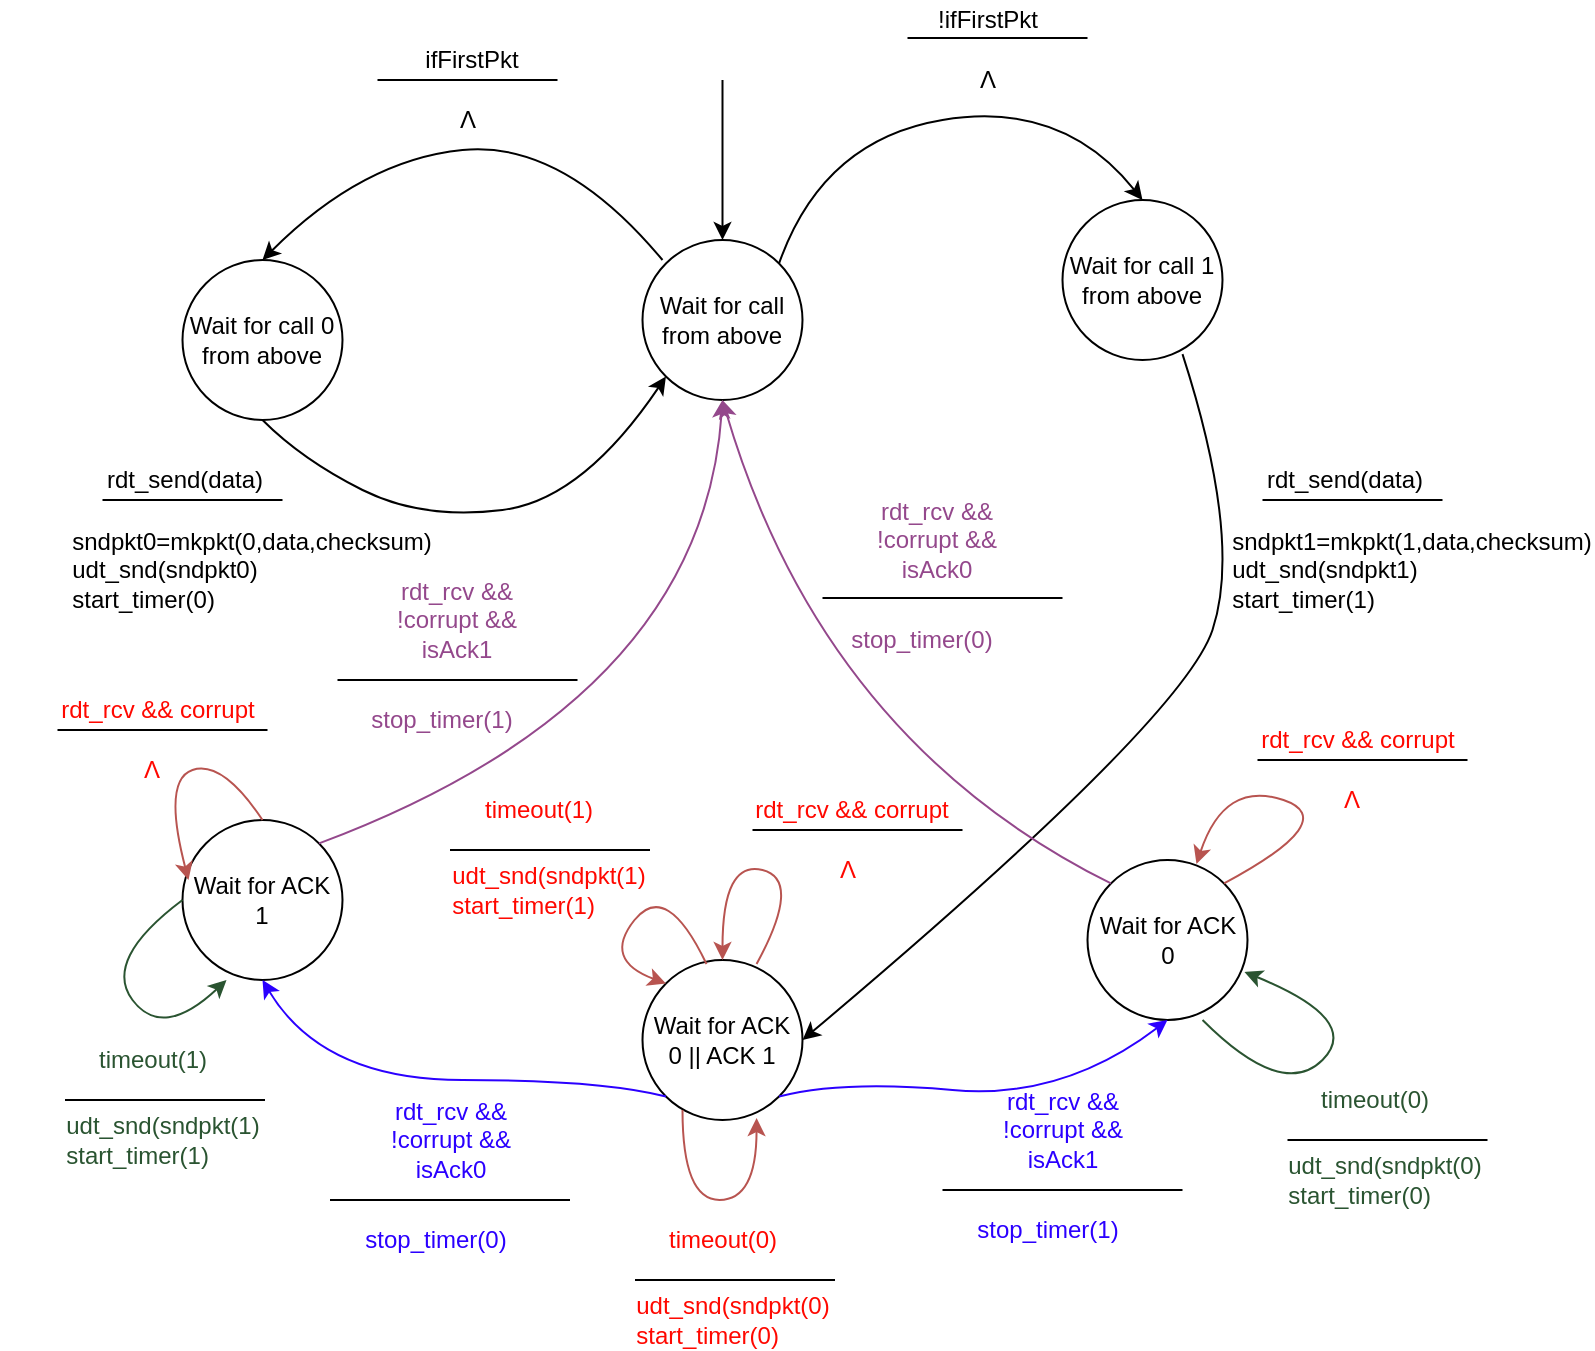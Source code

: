 <mxfile version="15.1.0" type="github"><diagram id="uXOF6nBg-mbK8GbF4_Hz" name="Page-1"><mxGraphModel dx="4642" dy="1092" grid="1" gridSize="10" guides="1" tooltips="1" connect="1" arrows="1" fold="1" page="1" pageScale="1" pageWidth="850" pageHeight="1100" math="0" shadow="0"><root><mxCell id="0"/><mxCell id="1" parent="0"/><mxCell id="ml3mKGDN7hEroRxt1L2k-175" value="Wait for call 0 from above" style="ellipse;whiteSpace=wrap;html=1;aspect=fixed;" vertex="1" parent="1"><mxGeometry x="-768.75" y="390" width="80" height="80" as="geometry"/></mxCell><mxCell id="ml3mKGDN7hEroRxt1L2k-176" value="Wait for call 1 from above" style="ellipse;whiteSpace=wrap;html=1;aspect=fixed;" vertex="1" parent="1"><mxGeometry x="-328.75" y="360" width="80" height="80" as="geometry"/></mxCell><mxCell id="ml3mKGDN7hEroRxt1L2k-177" value="Wait for call from above" style="ellipse;whiteSpace=wrap;html=1;aspect=fixed;" vertex="1" parent="1"><mxGeometry x="-538.75" y="380" width="80" height="80" as="geometry"/></mxCell><mxCell id="ml3mKGDN7hEroRxt1L2k-178" value="" style="endArrow=classic;html=1;entryX=0.5;entryY=0;entryDx=0;entryDy=0;" edge="1" parent="1" target="ml3mKGDN7hEroRxt1L2k-177"><mxGeometry width="50" height="50" relative="1" as="geometry"><mxPoint x="-498.75" y="300" as="sourcePoint"/><mxPoint x="-747.03" y="390" as="targetPoint"/></mxGeometry></mxCell><mxCell id="ml3mKGDN7hEroRxt1L2k-180" value="" style="curved=1;endArrow=classic;html=1;exitX=1;exitY=0;exitDx=0;exitDy=0;entryX=0.5;entryY=0;entryDx=0;entryDy=0;" edge="1" parent="1" source="ml3mKGDN7hEroRxt1L2k-177" target="ml3mKGDN7hEroRxt1L2k-176"><mxGeometry width="50" height="50" relative="1" as="geometry"><mxPoint x="-448.75" y="780" as="sourcePoint"/><mxPoint x="-398.75" y="730" as="targetPoint"/><Array as="points"><mxPoint x="-448.75" y="330"/><mxPoint x="-328.75" y="310"/></Array></mxGeometry></mxCell><mxCell id="ml3mKGDN7hEroRxt1L2k-181" value="" style="curved=1;endArrow=classic;html=1;entryX=0.5;entryY=0;entryDx=0;entryDy=0;exitX=0.125;exitY=0.125;exitDx=0;exitDy=0;exitPerimeter=0;" edge="1" parent="1" source="ml3mKGDN7hEroRxt1L2k-177" target="ml3mKGDN7hEroRxt1L2k-175"><mxGeometry width="50" height="50" relative="1" as="geometry"><mxPoint x="-518.75" y="390" as="sourcePoint"/><mxPoint x="-398.75" y="730" as="targetPoint"/><Array as="points"><mxPoint x="-578.75" y="330"/><mxPoint x="-678.75" y="340"/></Array></mxGeometry></mxCell><mxCell id="ml3mKGDN7hEroRxt1L2k-182" value="" style="curved=1;endArrow=classic;html=1;entryX=0;entryY=1;entryDx=0;entryDy=0;exitX=0.5;exitY=1;exitDx=0;exitDy=0;" edge="1" parent="1" source="ml3mKGDN7hEroRxt1L2k-175" target="ml3mKGDN7hEroRxt1L2k-177"><mxGeometry width="50" height="50" relative="1" as="geometry"><mxPoint x="-578.75" y="600" as="sourcePoint"/><mxPoint x="-528.75" y="550" as="targetPoint"/><Array as="points"><mxPoint x="-708.75" y="490"/><mxPoint x="-648.75" y="520"/><mxPoint x="-568.75" y="510"/></Array></mxGeometry></mxCell><mxCell id="ml3mKGDN7hEroRxt1L2k-183" value="" style="curved=1;endArrow=classic;html=1;exitX=0.75;exitY=0.963;exitDx=0;exitDy=0;exitPerimeter=0;entryX=1;entryY=0.5;entryDx=0;entryDy=0;" edge="1" parent="1" source="ml3mKGDN7hEroRxt1L2k-176" target="ml3mKGDN7hEroRxt1L2k-189"><mxGeometry width="50" height="50" relative="1" as="geometry"><mxPoint x="-248.75" y="630" as="sourcePoint"/><mxPoint x="-288.75" y="630" as="targetPoint"/><Array as="points"><mxPoint x="-238.75" y="530"/><mxPoint x="-268.75" y="620"/></Array></mxGeometry></mxCell><mxCell id="ml3mKGDN7hEroRxt1L2k-184" value="ifFirstPkt" style="text;html=1;fillColor=none;align=center;verticalAlign=middle;whiteSpace=wrap;rounded=0;perimeterSpacing=1;" vertex="1" parent="1"><mxGeometry x="-678.75" y="280" width="110" height="20" as="geometry"/></mxCell><mxCell id="ml3mKGDN7hEroRxt1L2k-185" value="rdt_send(data)" style="text;html=1;strokeColor=none;fillColor=none;align=center;verticalAlign=middle;whiteSpace=wrap;rounded=0;" vertex="1" parent="1"><mxGeometry x="-808.75" y="490" width="82.5" height="20" as="geometry"/></mxCell><mxCell id="ml3mKGDN7hEroRxt1L2k-186" value="!ifFirstPkt" style="text;html=1;strokeColor=none;fillColor=none;align=center;verticalAlign=middle;whiteSpace=wrap;rounded=0;" vertex="1" parent="1"><mxGeometry x="-406.25" y="260" width="80" height="20" as="geometry"/></mxCell><mxCell id="ml3mKGDN7hEroRxt1L2k-187" value="Wait for ACK 1" style="ellipse;whiteSpace=wrap;html=1;aspect=fixed;" vertex="1" parent="1"><mxGeometry x="-768.75" y="670" width="80" height="80" as="geometry"/></mxCell><mxCell id="ml3mKGDN7hEroRxt1L2k-188" value="Wait for ACK 0" style="ellipse;whiteSpace=wrap;html=1;aspect=fixed;" vertex="1" parent="1"><mxGeometry x="-316.25" y="690" width="80" height="80" as="geometry"/></mxCell><mxCell id="ml3mKGDN7hEroRxt1L2k-189" value="Wait for ACK 0 || ACK 1" style="ellipse;whiteSpace=wrap;html=1;aspect=fixed;" vertex="1" parent="1"><mxGeometry x="-538.75" y="740" width="80" height="80" as="geometry"/></mxCell><mxCell id="ml3mKGDN7hEroRxt1L2k-190" value="" style="curved=1;endArrow=classic;html=1;exitX=1;exitY=1;exitDx=0;exitDy=0;entryX=0.5;entryY=1;entryDx=0;entryDy=0;fillColor=#dae8fc;fontColor=#2B00FF;strokeColor=#2B00FF;" edge="1" parent="1" source="ml3mKGDN7hEroRxt1L2k-189" target="ml3mKGDN7hEroRxt1L2k-188"><mxGeometry width="50" height="50" relative="1" as="geometry"><mxPoint x="-448.75" y="1060" as="sourcePoint"/><mxPoint x="-398.75" y="1010" as="targetPoint"/><Array as="points"><mxPoint x="-438.75" y="800"/><mxPoint x="-328.75" y="810"/></Array></mxGeometry></mxCell><mxCell id="ml3mKGDN7hEroRxt1L2k-191" value="" style="curved=1;endArrow=classic;html=1;entryX=0.5;entryY=1;entryDx=0;entryDy=0;exitX=0;exitY=1;exitDx=0;exitDy=0;fillColor=#dae8fc;strokeColor=#2B00FF;" edge="1" parent="1" source="ml3mKGDN7hEroRxt1L2k-189" target="ml3mKGDN7hEroRxt1L2k-187"><mxGeometry width="50" height="50" relative="1" as="geometry"><mxPoint x="-518.75" y="670" as="sourcePoint"/><mxPoint x="-398.75" y="1010" as="targetPoint"/><Array as="points"><mxPoint x="-558.75" y="800"/><mxPoint x="-698.75" y="800"/></Array></mxGeometry></mxCell><mxCell id="ml3mKGDN7hEroRxt1L2k-192" value="" style="curved=1;endArrow=classic;html=1;exitX=1;exitY=0;exitDx=0;exitDy=0;entryX=0.5;entryY=1;entryDx=0;entryDy=0;strokeColor=#94488C;" edge="1" parent="1" source="ml3mKGDN7hEroRxt1L2k-187" target="ml3mKGDN7hEroRxt1L2k-177"><mxGeometry width="50" height="50" relative="1" as="geometry"><mxPoint x="-628.75" y="210" as="sourcePoint"/><mxPoint x="-468.75" y="190" as="targetPoint"/><Array as="points"><mxPoint x="-508.75" y="610"/></Array></mxGeometry></mxCell><mxCell id="ml3mKGDN7hEroRxt1L2k-193" value="" style="curved=1;endArrow=classic;html=1;exitX=0.713;exitY=0.025;exitDx=0;exitDy=0;entryX=0.5;entryY=0;entryDx=0;entryDy=0;exitPerimeter=0;fillColor=#f8cecc;strokeColor=#b85450;" edge="1" parent="1" source="ml3mKGDN7hEroRxt1L2k-189" target="ml3mKGDN7hEroRxt1L2k-189"><mxGeometry width="50" height="50" relative="1" as="geometry"><mxPoint x="-490.466" y="659.996" as="sourcePoint"/><mxPoint x="-518.75" y="648.28" as="targetPoint"/><Array as="points"><mxPoint x="-458.75" y="700"/><mxPoint x="-498.75" y="690"/></Array></mxGeometry></mxCell><mxCell id="ml3mKGDN7hEroRxt1L2k-194" value="rdt_rcv &amp;amp;&amp;amp; !corrupt &amp;amp;&amp;amp; isAck0" style="text;html=1;strokeColor=none;fillColor=none;align=center;verticalAlign=middle;whiteSpace=wrap;rounded=0;fontColor=#2B00FF;" vertex="1" parent="1"><mxGeometry x="-682.5" y="820" width="95" height="20" as="geometry"/></mxCell><mxCell id="ml3mKGDN7hEroRxt1L2k-195" value="" style="curved=1;endArrow=classic;html=1;exitX=0.5;exitY=0;exitDx=0;exitDy=0;fillColor=#f8cecc;strokeColor=#b85450;" edge="1" parent="1" source="ml3mKGDN7hEroRxt1L2k-187"><mxGeometry width="50" height="50" relative="1" as="geometry"><mxPoint x="-812.034" y="749.336" as="sourcePoint"/><mxPoint x="-765.75" y="700" as="targetPoint"/><Array as="points"><mxPoint x="-748.75" y="640"/><mxPoint x="-778.75" y="650"/></Array></mxGeometry></mxCell><mxCell id="ml3mKGDN7hEroRxt1L2k-196" value="rdt_rcv &amp;amp;&amp;amp; corrupt" style="text;html=1;strokeColor=none;fillColor=none;align=center;verticalAlign=middle;whiteSpace=wrap;rounded=0;fontColor=#FF0800;" vertex="1" parent="1"><mxGeometry x="-236.25" y="620" width="110" height="20" as="geometry"/></mxCell><mxCell id="ml3mKGDN7hEroRxt1L2k-197" value="" style="curved=1;endArrow=classic;html=1;exitX=1;exitY=0;exitDx=0;exitDy=0;entryX=0.681;entryY=0.025;entryDx=0;entryDy=0;entryPerimeter=0;fillColor=#f8cecc;strokeColor=#b85450;" edge="1" parent="1" source="ml3mKGDN7hEroRxt1L2k-188" target="ml3mKGDN7hEroRxt1L2k-188"><mxGeometry width="50" height="50" relative="1" as="geometry"><mxPoint x="-135.466" y="729.716" as="sourcePoint"/><mxPoint x="-178.71" y="721.04" as="targetPoint"/><Array as="points"><mxPoint x="-188.75" y="670"/><mxPoint x="-247.75" y="650"/></Array></mxGeometry></mxCell><mxCell id="ml3mKGDN7hEroRxt1L2k-198" value="" style="curved=1;endArrow=classic;html=1;exitX=0;exitY=0;exitDx=0;exitDy=0;entryX=0.5;entryY=1;entryDx=0;entryDy=0;strokeColor=#94488C;" edge="1" parent="1" source="ml3mKGDN7hEroRxt1L2k-188" target="ml3mKGDN7hEroRxt1L2k-177"><mxGeometry width="50" height="50" relative="1" as="geometry"><mxPoint x="-288.746" y="650.856" as="sourcePoint"/><mxPoint x="-87.03" y="429.14" as="targetPoint"/><Array as="points"><mxPoint x="-448.75" y="630"/></Array></mxGeometry></mxCell><mxCell id="ml3mKGDN7hEroRxt1L2k-199" value="" style="endArrow=none;html=1;" edge="1" parent="1"><mxGeometry width="50" height="50" relative="1" as="geometry"><mxPoint x="-671.25" y="300" as="sourcePoint"/><mxPoint x="-581.25" y="300" as="targetPoint"/></mxGeometry></mxCell><mxCell id="ml3mKGDN7hEroRxt1L2k-200" value="" style="endArrow=none;html=1;" edge="1" parent="1"><mxGeometry width="50" height="50" relative="1" as="geometry"><mxPoint x="-406.25" y="279" as="sourcePoint"/><mxPoint x="-316.25" y="279" as="targetPoint"/></mxGeometry></mxCell><mxCell id="ml3mKGDN7hEroRxt1L2k-201" value="&lt;span&gt;Λ&lt;/span&gt;" style="text;html=1;strokeColor=none;fillColor=none;align=center;verticalAlign=middle;whiteSpace=wrap;rounded=0;" vertex="1" parent="1"><mxGeometry x="-646.25" y="310" width="40" height="20" as="geometry"/></mxCell><mxCell id="ml3mKGDN7hEroRxt1L2k-202" value="&lt;span&gt;Λ&lt;/span&gt;" style="text;html=1;strokeColor=none;fillColor=none;align=center;verticalAlign=middle;whiteSpace=wrap;rounded=0;" vertex="1" parent="1"><mxGeometry x="-386.25" y="290" width="40" height="20" as="geometry"/></mxCell><mxCell id="ml3mKGDN7hEroRxt1L2k-203" value="" style="endArrow=none;html=1;" edge="1" parent="1"><mxGeometry width="50" height="50" relative="1" as="geometry"><mxPoint x="-808.75" y="510" as="sourcePoint"/><mxPoint x="-718.75" y="510" as="targetPoint"/></mxGeometry></mxCell><mxCell id="ml3mKGDN7hEroRxt1L2k-204" value="&lt;div&gt;sndpkt0=mkpkt(0,data,checksum)&lt;/div&gt;&lt;div align=&quot;left&quot;&gt;udt_snd(sndpkt0)&lt;/div&gt;&lt;div align=&quot;left&quot;&gt;start_timer(0)&lt;br&gt;&lt;/div&gt;" style="text;html=1;strokeColor=none;fillColor=none;align=center;verticalAlign=middle;whiteSpace=wrap;rounded=0;" vertex="1" parent="1"><mxGeometry x="-808.75" y="520" width="150" height="50" as="geometry"/></mxCell><mxCell id="ml3mKGDN7hEroRxt1L2k-205" value="rdt_send(data)" style="text;html=1;strokeColor=none;fillColor=none;align=center;verticalAlign=middle;whiteSpace=wrap;rounded=0;" vertex="1" parent="1"><mxGeometry x="-228.75" y="490" width="82.5" height="20" as="geometry"/></mxCell><mxCell id="ml3mKGDN7hEroRxt1L2k-206" value="" style="endArrow=none;html=1;" edge="1" parent="1"><mxGeometry width="50" height="50" relative="1" as="geometry"><mxPoint x="-228.75" y="510" as="sourcePoint"/><mxPoint x="-138.75" y="510" as="targetPoint"/></mxGeometry></mxCell><mxCell id="ml3mKGDN7hEroRxt1L2k-207" value="&lt;div&gt;sndpkt1=mkpkt(1,data,checksum)&lt;/div&gt;&lt;div align=&quot;left&quot;&gt;udt_snd(sndpkt1)&lt;/div&gt;&lt;div align=&quot;left&quot;&gt;start_timer(1)&lt;br&gt;&lt;/div&gt;" style="text;html=1;strokeColor=none;fillColor=none;align=center;verticalAlign=middle;whiteSpace=wrap;rounded=0;" vertex="1" parent="1"><mxGeometry x="-228.75" y="520" width="150" height="50" as="geometry"/></mxCell><mxCell id="ml3mKGDN7hEroRxt1L2k-208" value="" style="endArrow=none;html=1;entryX=1;entryY=1;entryDx=0;entryDy=0;fontColor=#FF0800;" edge="1" parent="1" target="ml3mKGDN7hEroRxt1L2k-196"><mxGeometry width="50" height="50" relative="1" as="geometry"><mxPoint x="-231.25" y="640" as="sourcePoint"/><mxPoint x="-131.25" y="640" as="targetPoint"/></mxGeometry></mxCell><mxCell id="ml3mKGDN7hEroRxt1L2k-209" value="&lt;span&gt;Λ&lt;/span&gt;" style="text;html=1;strokeColor=none;fillColor=none;align=center;verticalAlign=middle;whiteSpace=wrap;rounded=0;fontColor=#FF0800;" vertex="1" parent="1"><mxGeometry x="-203.75" y="650" width="40" height="20" as="geometry"/></mxCell><mxCell id="ml3mKGDN7hEroRxt1L2k-210" value="rdt_rcv &amp;amp;&amp;amp; corrupt" style="text;html=1;strokeColor=none;fillColor=none;align=center;verticalAlign=middle;whiteSpace=wrap;rounded=0;fontColor=#FF0800;" vertex="1" parent="1"><mxGeometry x="-488.75" y="655" width="110" height="20" as="geometry"/></mxCell><mxCell id="ml3mKGDN7hEroRxt1L2k-211" value="" style="endArrow=none;html=1;entryX=1;entryY=1;entryDx=0;entryDy=0;fontColor=#FF0800;" edge="1" parent="1" target="ml3mKGDN7hEroRxt1L2k-210"><mxGeometry width="50" height="50" relative="1" as="geometry"><mxPoint x="-483.75" y="675" as="sourcePoint"/><mxPoint x="-383.75" y="675" as="targetPoint"/></mxGeometry></mxCell><mxCell id="ml3mKGDN7hEroRxt1L2k-212" value="&lt;span&gt;Λ&lt;/span&gt;" style="text;html=1;strokeColor=none;fillColor=none;align=center;verticalAlign=middle;whiteSpace=wrap;rounded=0;fontColor=#FF0800;" vertex="1" parent="1"><mxGeometry x="-456.25" y="685" width="40" height="20" as="geometry"/></mxCell><mxCell id="ml3mKGDN7hEroRxt1L2k-213" value="" style="endArrow=none;html=1;fontColor=#2B00FF;" edge="1" parent="1"><mxGeometry width="50" height="50" relative="1" as="geometry"><mxPoint x="-695" y="860" as="sourcePoint"/><mxPoint x="-575" y="860" as="targetPoint"/></mxGeometry></mxCell><mxCell id="ml3mKGDN7hEroRxt1L2k-214" value="stop_timer(0)" style="text;html=1;strokeColor=none;fillColor=none;align=center;verticalAlign=middle;whiteSpace=wrap;rounded=0;fontColor=#2B00FF;" vertex="1" parent="1"><mxGeometry x="-682.5" y="870" width="80" height="20" as="geometry"/></mxCell><mxCell id="ml3mKGDN7hEroRxt1L2k-215" value="rdt_rcv &amp;amp;&amp;amp; !corrupt &amp;amp;&amp;amp; isAck1" style="text;html=1;strokeColor=none;fillColor=none;align=center;verticalAlign=middle;whiteSpace=wrap;rounded=0;fontColor=#2B00FF;" vertex="1" parent="1"><mxGeometry x="-376.25" y="815" width="95" height="20" as="geometry"/></mxCell><mxCell id="ml3mKGDN7hEroRxt1L2k-216" value="" style="endArrow=none;html=1;fontColor=#2B00FF;" edge="1" parent="1"><mxGeometry width="50" height="50" relative="1" as="geometry"><mxPoint x="-388.75" y="855" as="sourcePoint"/><mxPoint x="-268.75" y="855" as="targetPoint"/></mxGeometry></mxCell><mxCell id="ml3mKGDN7hEroRxt1L2k-217" value="stop_timer(1)" style="text;html=1;strokeColor=none;fillColor=none;align=center;verticalAlign=middle;whiteSpace=wrap;rounded=0;fontColor=#2B00FF;" vertex="1" parent="1"><mxGeometry x="-376.25" y="865" width="80" height="20" as="geometry"/></mxCell><mxCell id="ml3mKGDN7hEroRxt1L2k-218" value="rdt_rcv &amp;amp;&amp;amp; !corrupt &amp;amp;&amp;amp; isAck1" style="text;html=1;strokeColor=none;fillColor=none;align=center;verticalAlign=middle;whiteSpace=wrap;rounded=0;fontColor=#94488C;" vertex="1" parent="1"><mxGeometry x="-678.75" y="560" width="95" height="20" as="geometry"/></mxCell><mxCell id="ml3mKGDN7hEroRxt1L2k-219" value="" style="endArrow=none;html=1;fontColor=#94488C;" edge="1" parent="1"><mxGeometry width="50" height="50" relative="1" as="geometry"><mxPoint x="-691.25" y="600" as="sourcePoint"/><mxPoint x="-571.25" y="600" as="targetPoint"/></mxGeometry></mxCell><mxCell id="ml3mKGDN7hEroRxt1L2k-220" value="stop_timer(1)" style="text;html=1;strokeColor=none;fillColor=none;align=center;verticalAlign=middle;whiteSpace=wrap;rounded=0;fontColor=#94488C;" vertex="1" parent="1"><mxGeometry x="-678.75" y="610" width="80" height="20" as="geometry"/></mxCell><mxCell id="ml3mKGDN7hEroRxt1L2k-221" value="rdt_rcv &amp;amp;&amp;amp; !corrupt &amp;amp;&amp;amp; isAck0" style="text;html=1;strokeColor=none;fillColor=none;align=center;verticalAlign=middle;whiteSpace=wrap;rounded=0;fontColor=#94488C;" vertex="1" parent="1"><mxGeometry x="-438.75" y="520" width="95" height="20" as="geometry"/></mxCell><mxCell id="ml3mKGDN7hEroRxt1L2k-222" value="" style="endArrow=none;html=1;fontColor=#94488C;" edge="1" parent="1"><mxGeometry width="50" height="50" relative="1" as="geometry"><mxPoint x="-448.75" y="559" as="sourcePoint"/><mxPoint x="-328.75" y="559" as="targetPoint"/></mxGeometry></mxCell><mxCell id="ml3mKGDN7hEroRxt1L2k-223" value="stop_timer(0)" style="text;html=1;strokeColor=none;fillColor=none;align=center;verticalAlign=middle;whiteSpace=wrap;rounded=0;fontColor=#94488C;" vertex="1" parent="1"><mxGeometry x="-438.75" y="570" width="80" height="20" as="geometry"/></mxCell><mxCell id="ml3mKGDN7hEroRxt1L2k-224" value="" style="curved=1;endArrow=classic;html=1;exitX=0.4;exitY=0.025;exitDx=0;exitDy=0;entryX=0;entryY=0;entryDx=0;entryDy=0;exitPerimeter=0;fontColor=#FF0800;fillColor=#f8cecc;strokeColor=#b85450;" edge="1" parent="1" source="ml3mKGDN7hEroRxt1L2k-189" target="ml3mKGDN7hEroRxt1L2k-189"><mxGeometry width="50" height="50" relative="1" as="geometry"><mxPoint x="-570.466" y="740.856" as="sourcePoint"/><mxPoint x="-598.75" y="729.14" as="targetPoint"/><Array as="points"><mxPoint x="-526.75" y="700"/><mxPoint x="-558.75" y="740"/></Array></mxGeometry></mxCell><mxCell id="ml3mKGDN7hEroRxt1L2k-225" value="timeout(0)" style="text;html=1;strokeColor=none;fillColor=none;align=center;verticalAlign=middle;whiteSpace=wrap;rounded=0;fontColor=#2A5431;" vertex="1" parent="1"><mxGeometry x="-248.75" y="800" width="152.5" height="20" as="geometry"/></mxCell><mxCell id="ml3mKGDN7hEroRxt1L2k-226" value="" style="endArrow=none;html=1;fontColor=#2A5431;" edge="1" parent="1"><mxGeometry width="50" height="50" relative="1" as="geometry"><mxPoint x="-216.25" y="830" as="sourcePoint"/><mxPoint x="-116.25" y="830" as="targetPoint"/></mxGeometry></mxCell><mxCell id="ml3mKGDN7hEroRxt1L2k-227" value="&lt;div align=&quot;left&quot;&gt;udt_snd(sndpkt(0)&lt;/div&gt;&lt;div align=&quot;left&quot;&gt;start_timer(0)&lt;br&gt;&lt;/div&gt;" style="text;html=1;strokeColor=none;fillColor=none;align=center;verticalAlign=middle;whiteSpace=wrap;rounded=0;fontColor=#2A5431;" vertex="1" parent="1"><mxGeometry x="-233.75" y="840" width="132.5" height="20" as="geometry"/></mxCell><mxCell id="ml3mKGDN7hEroRxt1L2k-228" value="timeout(1)" style="text;html=1;strokeColor=none;fillColor=none;align=center;verticalAlign=middle;whiteSpace=wrap;rounded=0;fontColor=#2A5431;" vertex="1" parent="1"><mxGeometry x="-860" y="780" width="152.5" height="20" as="geometry"/></mxCell><mxCell id="ml3mKGDN7hEroRxt1L2k-229" value="" style="endArrow=none;html=1;fontColor=#2A5431;" edge="1" parent="1"><mxGeometry width="50" height="50" relative="1" as="geometry"><mxPoint x="-827.5" y="810" as="sourcePoint"/><mxPoint x="-727.5" y="810" as="targetPoint"/></mxGeometry></mxCell><mxCell id="ml3mKGDN7hEroRxt1L2k-230" value="&lt;div align=&quot;left&quot;&gt;udt_snd(sndpkt(1)&lt;/div&gt;&lt;div align=&quot;left&quot;&gt;start_timer(1)&lt;br&gt;&lt;/div&gt;" style="text;html=1;strokeColor=none;fillColor=none;align=center;verticalAlign=middle;whiteSpace=wrap;rounded=0;fontColor=#2A5431;" vertex="1" parent="1"><mxGeometry x="-845" y="820" width="132.5" height="20" as="geometry"/></mxCell><mxCell id="ml3mKGDN7hEroRxt1L2k-231" value="" style="curved=1;endArrow=classic;html=1;exitX=0.719;exitY=1;exitDx=0;exitDy=0;exitPerimeter=0;entryX=0.981;entryY=0.7;entryDx=0;entryDy=0;entryPerimeter=0;strokeColor=#2A5431;" edge="1" parent="1" source="ml3mKGDN7hEroRxt1L2k-188" target="ml3mKGDN7hEroRxt1L2k-188"><mxGeometry width="50" height="50" relative="1" as="geometry"><mxPoint x="-198.75" y="800" as="sourcePoint"/><mxPoint x="-148.75" y="750" as="targetPoint"/><Array as="points"><mxPoint x="-218.75" y="810"/><mxPoint x="-178.75" y="770"/></Array></mxGeometry></mxCell><mxCell id="ml3mKGDN7hEroRxt1L2k-232" value="" style="curved=1;endArrow=classic;html=1;exitX=0;exitY=0.5;exitDx=0;exitDy=0;entryX=0.275;entryY=1;entryDx=0;entryDy=0;entryPerimeter=0;strokeColor=#2A5431;" edge="1" parent="1" source="ml3mKGDN7hEroRxt1L2k-187" target="ml3mKGDN7hEroRxt1L2k-187"><mxGeometry width="50" height="50" relative="1" as="geometry"><mxPoint x="-758.73" y="864" as="sourcePoint"/><mxPoint x="-737.77" y="840" as="targetPoint"/><Array as="points"><mxPoint x="-808.75" y="740"/><mxPoint x="-778.75" y="780"/></Array></mxGeometry></mxCell><mxCell id="ml3mKGDN7hEroRxt1L2k-233" value="rdt_rcv &amp;amp;&amp;amp; corrupt" style="text;html=1;strokeColor=none;fillColor=none;align=center;verticalAlign=middle;whiteSpace=wrap;rounded=0;fontColor=#FF0800;" vertex="1" parent="1"><mxGeometry x="-836.25" y="605" width="110" height="20" as="geometry"/></mxCell><mxCell id="ml3mKGDN7hEroRxt1L2k-234" value="" style="endArrow=none;html=1;entryX=1;entryY=1;entryDx=0;entryDy=0;fontColor=#FF0800;" edge="1" parent="1" target="ml3mKGDN7hEroRxt1L2k-233"><mxGeometry width="50" height="50" relative="1" as="geometry"><mxPoint x="-831.25" y="625" as="sourcePoint"/><mxPoint x="-731.25" y="625" as="targetPoint"/></mxGeometry></mxCell><mxCell id="ml3mKGDN7hEroRxt1L2k-235" value="&lt;span&gt;Λ&lt;/span&gt;" style="text;html=1;strokeColor=none;fillColor=none;align=center;verticalAlign=middle;whiteSpace=wrap;rounded=0;fontColor=#FF0800;" vertex="1" parent="1"><mxGeometry x="-803.75" y="635" width="40" height="20" as="geometry"/></mxCell><mxCell id="ml3mKGDN7hEroRxt1L2k-236" value="timeout(1)" style="text;html=1;strokeColor=none;fillColor=none;align=center;verticalAlign=middle;whiteSpace=wrap;rounded=0;fontColor=#FF0800;" vertex="1" parent="1"><mxGeometry x="-667.5" y="655" width="152.5" height="20" as="geometry"/></mxCell><mxCell id="ml3mKGDN7hEroRxt1L2k-237" value="" style="endArrow=none;html=1;fontColor=#FF0800;" edge="1" parent="1"><mxGeometry width="50" height="50" relative="1" as="geometry"><mxPoint x="-635" y="685" as="sourcePoint"/><mxPoint x="-535" y="685" as="targetPoint"/></mxGeometry></mxCell><mxCell id="ml3mKGDN7hEroRxt1L2k-238" value="&lt;div align=&quot;left&quot;&gt;udt_snd(sndpkt(1)&lt;/div&gt;&lt;div align=&quot;left&quot;&gt;start_timer(1)&lt;br&gt;&lt;/div&gt;" style="text;html=1;strokeColor=none;fillColor=none;align=center;verticalAlign=middle;whiteSpace=wrap;rounded=0;fontColor=#FF0800;" vertex="1" parent="1"><mxGeometry x="-652.5" y="695" width="132.5" height="20" as="geometry"/></mxCell><mxCell id="ml3mKGDN7hEroRxt1L2k-239" value="" style="curved=1;endArrow=classic;html=1;exitX=0.25;exitY=0.938;exitDx=0;exitDy=0;entryX=0.713;entryY=0.988;entryDx=0;entryDy=0;exitPerimeter=0;entryPerimeter=0;fillColor=#f8cecc;strokeColor=#b85450;" edge="1" parent="1" source="ml3mKGDN7hEroRxt1L2k-189" target="ml3mKGDN7hEroRxt1L2k-189"><mxGeometry width="50" height="50" relative="1" as="geometry"><mxPoint x="-551.71" y="1012" as="sourcePoint"/><mxPoint x="-568.75" y="1010" as="targetPoint"/><Array as="points"><mxPoint x="-518.75" y="860"/><mxPoint x="-481.75" y="860"/></Array></mxGeometry></mxCell><mxCell id="ml3mKGDN7hEroRxt1L2k-240" value="timeout(0)" style="text;html=1;strokeColor=none;fillColor=none;align=center;verticalAlign=middle;whiteSpace=wrap;rounded=0;fontColor=#FF0800;" vertex="1" parent="1"><mxGeometry x="-575" y="870" width="152.5" height="20" as="geometry"/></mxCell><mxCell id="ml3mKGDN7hEroRxt1L2k-241" value="" style="endArrow=none;html=1;fontColor=#FF0800;" edge="1" parent="1"><mxGeometry width="50" height="50" relative="1" as="geometry"><mxPoint x="-542.5" y="900" as="sourcePoint"/><mxPoint x="-442.5" y="900" as="targetPoint"/></mxGeometry></mxCell><mxCell id="ml3mKGDN7hEroRxt1L2k-242" value="&lt;div align=&quot;left&quot;&gt;udt_snd(sndpkt(0)&lt;/div&gt;&lt;div align=&quot;left&quot;&gt;start_timer(0)&lt;br&gt;&lt;/div&gt;" style="text;html=1;strokeColor=none;fillColor=none;align=center;verticalAlign=middle;whiteSpace=wrap;rounded=0;fontColor=#FF0800;" vertex="1" parent="1"><mxGeometry x="-560" y="910" width="132.5" height="20" as="geometry"/></mxCell></root></mxGraphModel></diagram></mxfile>